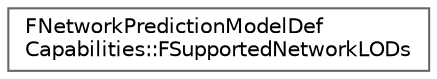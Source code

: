 digraph "Graphical Class Hierarchy"
{
 // INTERACTIVE_SVG=YES
 // LATEX_PDF_SIZE
  bgcolor="transparent";
  edge [fontname=Helvetica,fontsize=10,labelfontname=Helvetica,labelfontsize=10];
  node [fontname=Helvetica,fontsize=10,shape=box,height=0.2,width=0.4];
  rankdir="LR";
  Node0 [id="Node000000",label="FNetworkPredictionModelDef\lCapabilities::FSupportedNetworkLODs",height=0.2,width=0.4,color="grey40", fillcolor="white", style="filled",URL="$d1/d3a/structFNetworkPredictionModelDefCapabilities_1_1FSupportedNetworkLODs.html",tooltip=" "];
}
